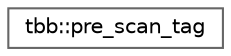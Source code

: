digraph "类继承关系图"
{
 // LATEX_PDF_SIZE
  bgcolor="transparent";
  edge [fontname=Helvetica,fontsize=10,labelfontname=Helvetica,labelfontsize=10];
  node [fontname=Helvetica,fontsize=10,shape=box,height=0.2,width=0.4];
  rankdir="LR";
  Node0 [id="Node000000",label="tbb::pre_scan_tag",height=0.2,width=0.4,color="grey40", fillcolor="white", style="filled",URL="$structtbb_1_1pre__scan__tag.html",tooltip="Used to indicate that the initial scan is being performed."];
}
